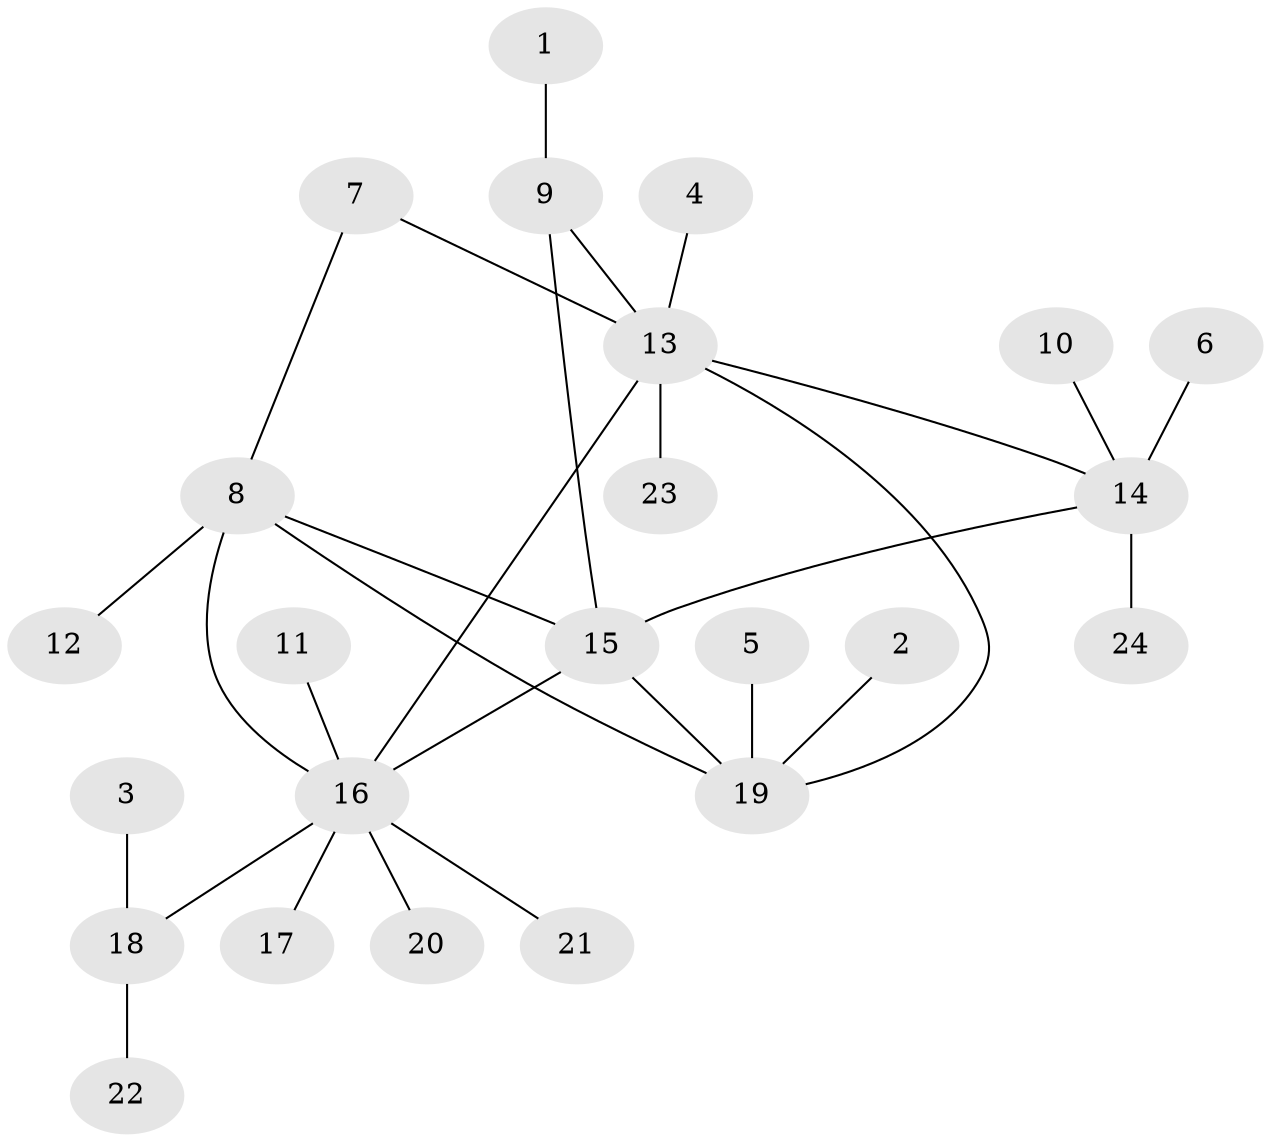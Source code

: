 // original degree distribution, {5: 0.08333333333333333, 7: 0.08333333333333333, 3: 0.08333333333333333, 6: 0.020833333333333332, 4: 0.020833333333333332, 1: 0.5833333333333334, 2: 0.125}
// Generated by graph-tools (version 1.1) at 2025/26/03/09/25 03:26:46]
// undirected, 24 vertices, 29 edges
graph export_dot {
graph [start="1"]
  node [color=gray90,style=filled];
  1;
  2;
  3;
  4;
  5;
  6;
  7;
  8;
  9;
  10;
  11;
  12;
  13;
  14;
  15;
  16;
  17;
  18;
  19;
  20;
  21;
  22;
  23;
  24;
  1 -- 9 [weight=1.0];
  2 -- 19 [weight=1.0];
  3 -- 18 [weight=1.0];
  4 -- 13 [weight=1.0];
  5 -- 19 [weight=1.0];
  6 -- 14 [weight=1.0];
  7 -- 8 [weight=1.0];
  7 -- 13 [weight=1.0];
  8 -- 12 [weight=1.0];
  8 -- 15 [weight=1.0];
  8 -- 16 [weight=2.0];
  8 -- 19 [weight=1.0];
  9 -- 13 [weight=1.0];
  9 -- 15 [weight=1.0];
  10 -- 14 [weight=1.0];
  11 -- 16 [weight=1.0];
  13 -- 14 [weight=1.0];
  13 -- 16 [weight=2.0];
  13 -- 19 [weight=1.0];
  13 -- 23 [weight=1.0];
  14 -- 15 [weight=1.0];
  14 -- 24 [weight=1.0];
  15 -- 16 [weight=1.0];
  15 -- 19 [weight=1.0];
  16 -- 17 [weight=1.0];
  16 -- 18 [weight=1.0];
  16 -- 20 [weight=1.0];
  16 -- 21 [weight=1.0];
  18 -- 22 [weight=1.0];
}
